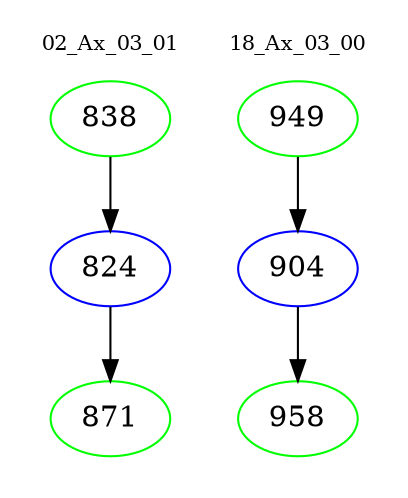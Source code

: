 digraph{
subgraph cluster_0 {
color = white
label = "02_Ax_03_01";
fontsize=10;
T0_838 [label="838", color="green"]
T0_838 -> T0_824 [color="black"]
T0_824 [label="824", color="blue"]
T0_824 -> T0_871 [color="black"]
T0_871 [label="871", color="green"]
}
subgraph cluster_1 {
color = white
label = "18_Ax_03_00";
fontsize=10;
T1_949 [label="949", color="green"]
T1_949 -> T1_904 [color="black"]
T1_904 [label="904", color="blue"]
T1_904 -> T1_958 [color="black"]
T1_958 [label="958", color="green"]
}
}
